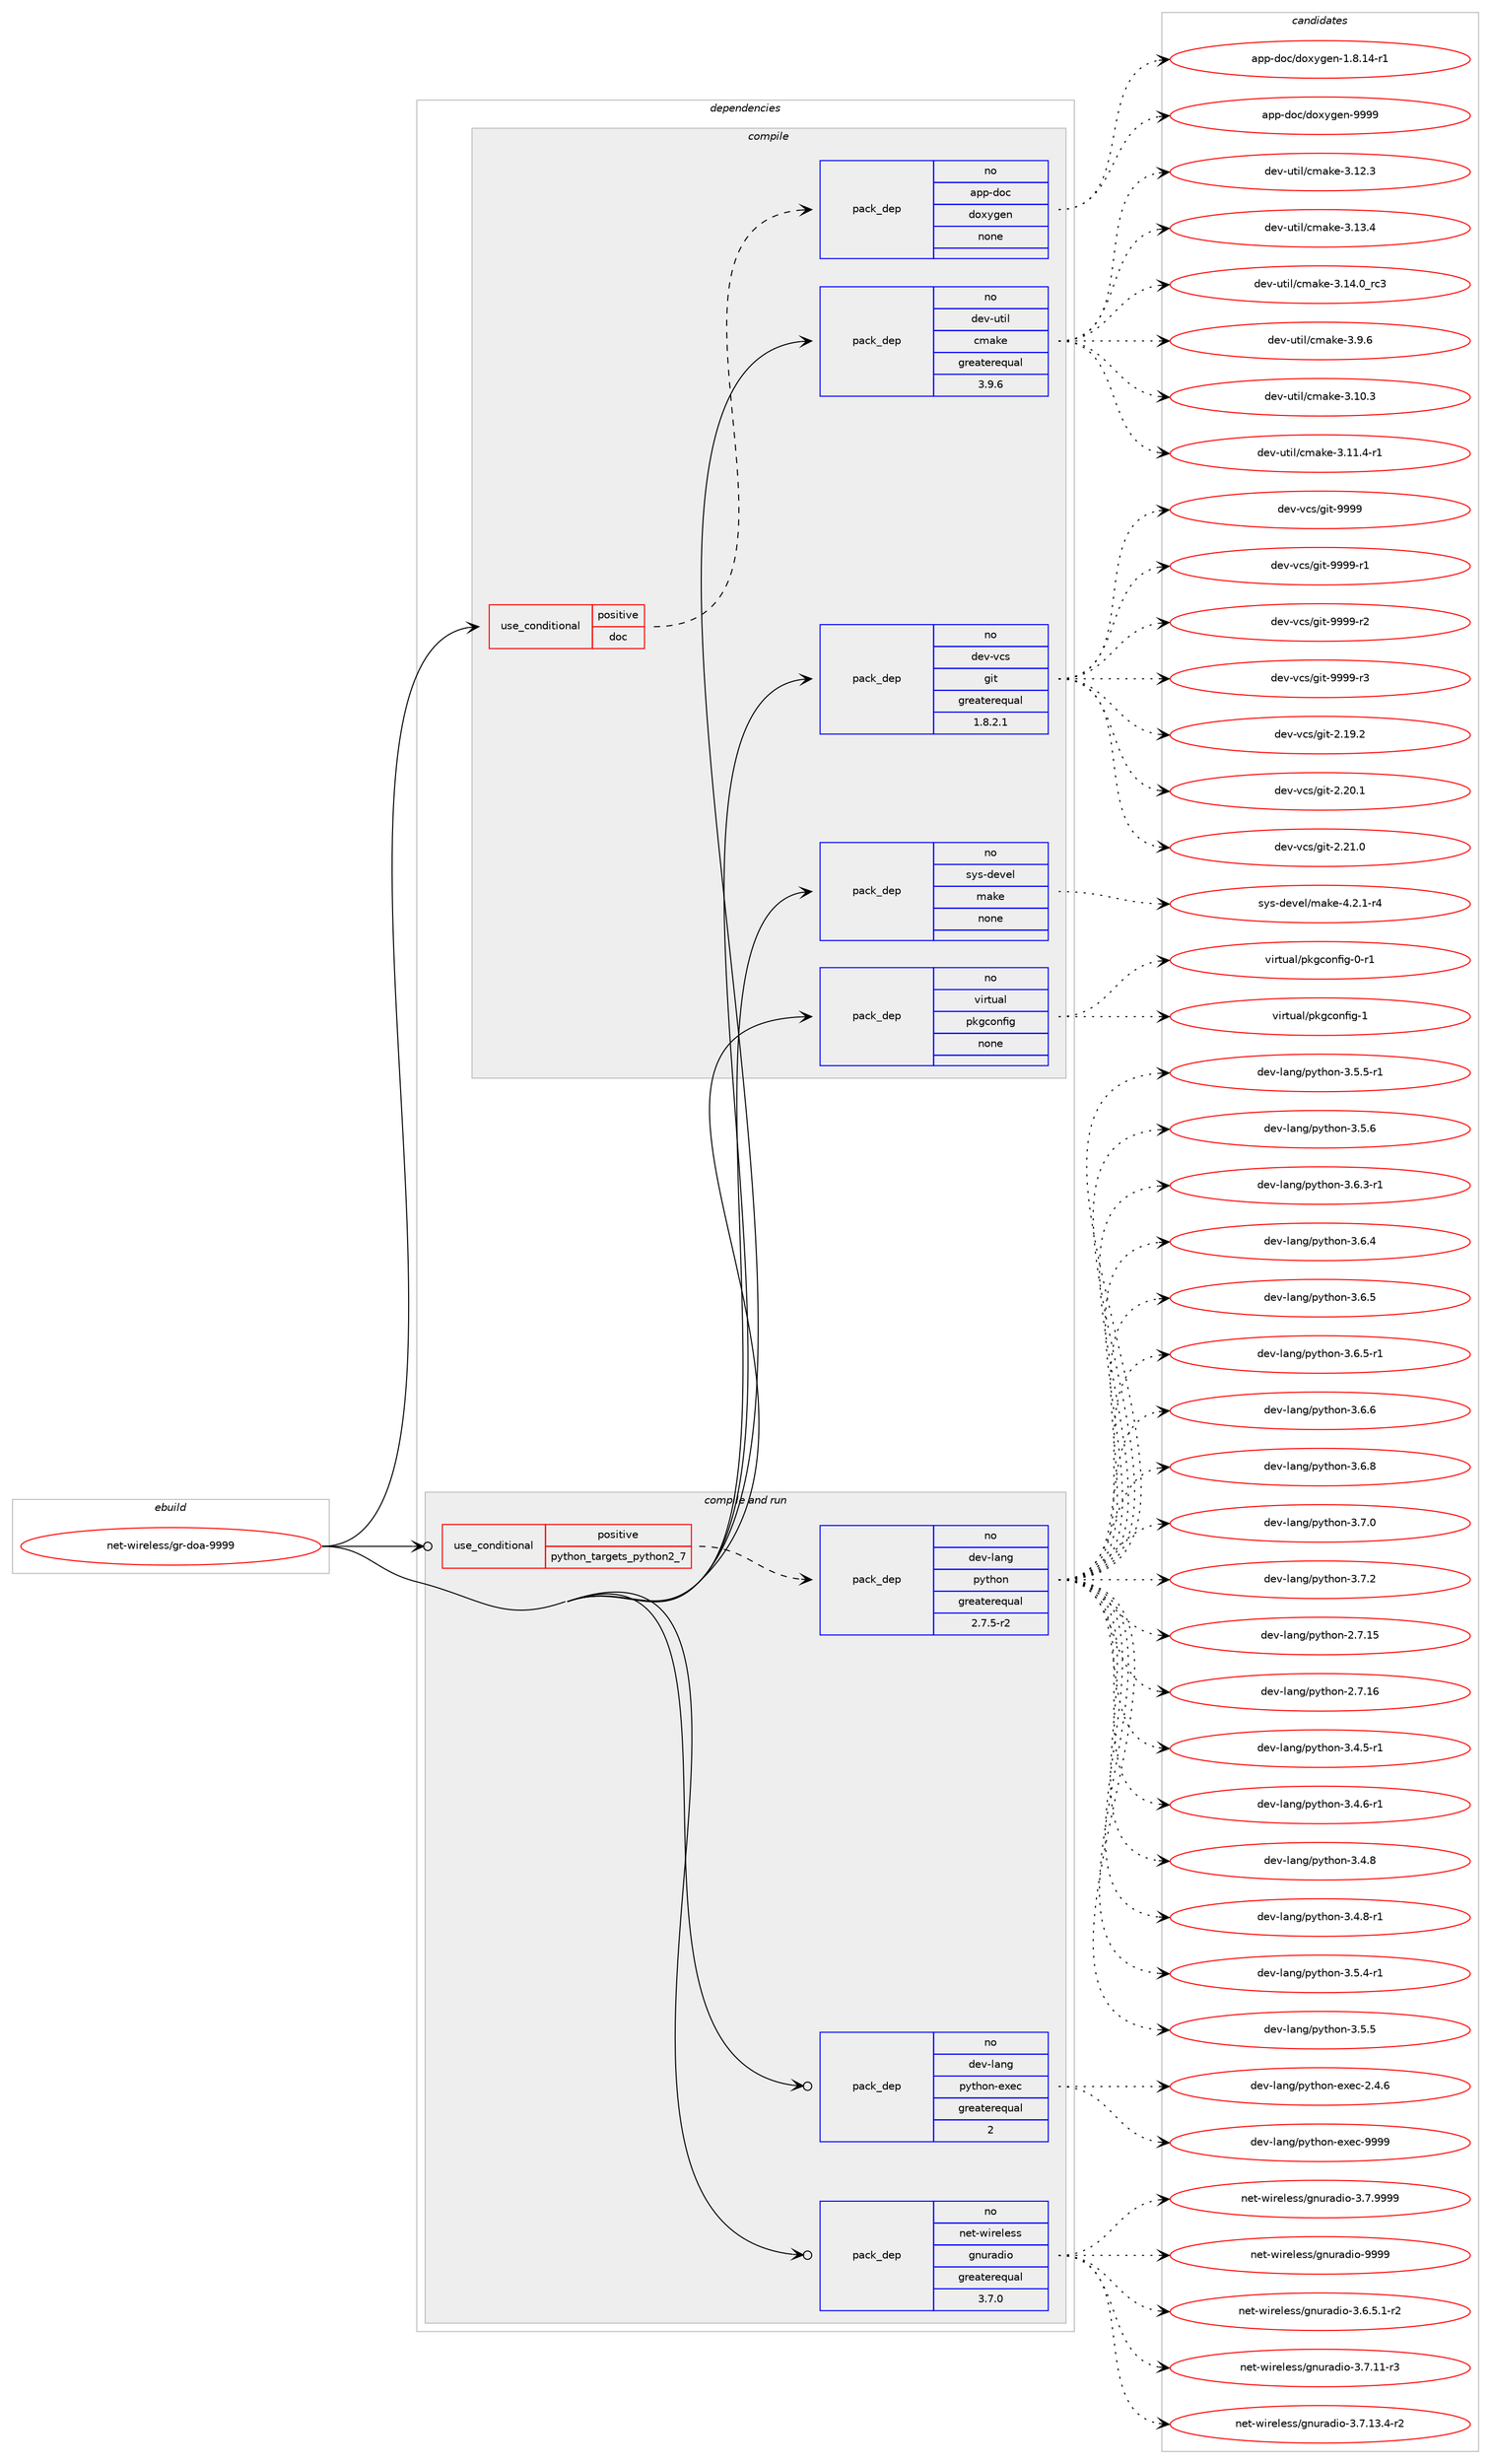 digraph prolog {

# *************
# Graph options
# *************

newrank=true;
concentrate=true;
compound=true;
graph [rankdir=LR,fontname=Helvetica,fontsize=10,ranksep=1.5];#, ranksep=2.5, nodesep=0.2];
edge  [arrowhead=vee];
node  [fontname=Helvetica,fontsize=10];

# **********
# The ebuild
# **********

subgraph cluster_leftcol {
color=gray;
rank=same;
label=<<i>ebuild</i>>;
id [label="net-wireless/gr-doa-9999", color=red, width=4, href="../net-wireless/gr-doa-9999.svg"];
}

# ****************
# The dependencies
# ****************

subgraph cluster_midcol {
color=gray;
label=<<i>dependencies</i>>;
subgraph cluster_compile {
fillcolor="#eeeeee";
style=filled;
label=<<i>compile</i>>;
subgraph cond451302 {
dependency1680387 [label=<<TABLE BORDER="0" CELLBORDER="1" CELLSPACING="0" CELLPADDING="4"><TR><TD ROWSPAN="3" CELLPADDING="10">use_conditional</TD></TR><TR><TD>positive</TD></TR><TR><TD>doc</TD></TR></TABLE>>, shape=none, color=red];
subgraph pack1201581 {
dependency1680388 [label=<<TABLE BORDER="0" CELLBORDER="1" CELLSPACING="0" CELLPADDING="4" WIDTH="220"><TR><TD ROWSPAN="6" CELLPADDING="30">pack_dep</TD></TR><TR><TD WIDTH="110">no</TD></TR><TR><TD>app-doc</TD></TR><TR><TD>doxygen</TD></TR><TR><TD>none</TD></TR><TR><TD></TD></TR></TABLE>>, shape=none, color=blue];
}
dependency1680387:e -> dependency1680388:w [weight=20,style="dashed",arrowhead="vee"];
}
id:e -> dependency1680387:w [weight=20,style="solid",arrowhead="vee"];
subgraph pack1201582 {
dependency1680389 [label=<<TABLE BORDER="0" CELLBORDER="1" CELLSPACING="0" CELLPADDING="4" WIDTH="220"><TR><TD ROWSPAN="6" CELLPADDING="30">pack_dep</TD></TR><TR><TD WIDTH="110">no</TD></TR><TR><TD>dev-util</TD></TR><TR><TD>cmake</TD></TR><TR><TD>greaterequal</TD></TR><TR><TD>3.9.6</TD></TR></TABLE>>, shape=none, color=blue];
}
id:e -> dependency1680389:w [weight=20,style="solid",arrowhead="vee"];
subgraph pack1201583 {
dependency1680390 [label=<<TABLE BORDER="0" CELLBORDER="1" CELLSPACING="0" CELLPADDING="4" WIDTH="220"><TR><TD ROWSPAN="6" CELLPADDING="30">pack_dep</TD></TR><TR><TD WIDTH="110">no</TD></TR><TR><TD>dev-vcs</TD></TR><TR><TD>git</TD></TR><TR><TD>greaterequal</TD></TR><TR><TD>1.8.2.1</TD></TR></TABLE>>, shape=none, color=blue];
}
id:e -> dependency1680390:w [weight=20,style="solid",arrowhead="vee"];
subgraph pack1201584 {
dependency1680391 [label=<<TABLE BORDER="0" CELLBORDER="1" CELLSPACING="0" CELLPADDING="4" WIDTH="220"><TR><TD ROWSPAN="6" CELLPADDING="30">pack_dep</TD></TR><TR><TD WIDTH="110">no</TD></TR><TR><TD>sys-devel</TD></TR><TR><TD>make</TD></TR><TR><TD>none</TD></TR><TR><TD></TD></TR></TABLE>>, shape=none, color=blue];
}
id:e -> dependency1680391:w [weight=20,style="solid",arrowhead="vee"];
subgraph pack1201585 {
dependency1680392 [label=<<TABLE BORDER="0" CELLBORDER="1" CELLSPACING="0" CELLPADDING="4" WIDTH="220"><TR><TD ROWSPAN="6" CELLPADDING="30">pack_dep</TD></TR><TR><TD WIDTH="110">no</TD></TR><TR><TD>virtual</TD></TR><TR><TD>pkgconfig</TD></TR><TR><TD>none</TD></TR><TR><TD></TD></TR></TABLE>>, shape=none, color=blue];
}
id:e -> dependency1680392:w [weight=20,style="solid",arrowhead="vee"];
}
subgraph cluster_compileandrun {
fillcolor="#eeeeee";
style=filled;
label=<<i>compile and run</i>>;
subgraph cond451303 {
dependency1680393 [label=<<TABLE BORDER="0" CELLBORDER="1" CELLSPACING="0" CELLPADDING="4"><TR><TD ROWSPAN="3" CELLPADDING="10">use_conditional</TD></TR><TR><TD>positive</TD></TR><TR><TD>python_targets_python2_7</TD></TR></TABLE>>, shape=none, color=red];
subgraph pack1201586 {
dependency1680394 [label=<<TABLE BORDER="0" CELLBORDER="1" CELLSPACING="0" CELLPADDING="4" WIDTH="220"><TR><TD ROWSPAN="6" CELLPADDING="30">pack_dep</TD></TR><TR><TD WIDTH="110">no</TD></TR><TR><TD>dev-lang</TD></TR><TR><TD>python</TD></TR><TR><TD>greaterequal</TD></TR><TR><TD>2.7.5-r2</TD></TR></TABLE>>, shape=none, color=blue];
}
dependency1680393:e -> dependency1680394:w [weight=20,style="dashed",arrowhead="vee"];
}
id:e -> dependency1680393:w [weight=20,style="solid",arrowhead="odotvee"];
subgraph pack1201587 {
dependency1680395 [label=<<TABLE BORDER="0" CELLBORDER="1" CELLSPACING="0" CELLPADDING="4" WIDTH="220"><TR><TD ROWSPAN="6" CELLPADDING="30">pack_dep</TD></TR><TR><TD WIDTH="110">no</TD></TR><TR><TD>dev-lang</TD></TR><TR><TD>python-exec</TD></TR><TR><TD>greaterequal</TD></TR><TR><TD>2</TD></TR></TABLE>>, shape=none, color=blue];
}
id:e -> dependency1680395:w [weight=20,style="solid",arrowhead="odotvee"];
subgraph pack1201588 {
dependency1680396 [label=<<TABLE BORDER="0" CELLBORDER="1" CELLSPACING="0" CELLPADDING="4" WIDTH="220"><TR><TD ROWSPAN="6" CELLPADDING="30">pack_dep</TD></TR><TR><TD WIDTH="110">no</TD></TR><TR><TD>net-wireless</TD></TR><TR><TD>gnuradio</TD></TR><TR><TD>greaterequal</TD></TR><TR><TD>3.7.0</TD></TR></TABLE>>, shape=none, color=blue];
}
id:e -> dependency1680396:w [weight=20,style="solid",arrowhead="odotvee"];
}
subgraph cluster_run {
fillcolor="#eeeeee";
style=filled;
label=<<i>run</i>>;
}
}

# **************
# The candidates
# **************

subgraph cluster_choices {
rank=same;
color=gray;
label=<<i>candidates</i>>;

subgraph choice1201581 {
color=black;
nodesep=1;
choice97112112451001119947100111120121103101110454946564649524511449 [label="app-doc/doxygen-1.8.14-r1", color=red, width=4,href="../app-doc/doxygen-1.8.14-r1.svg"];
choice971121124510011199471001111201211031011104557575757 [label="app-doc/doxygen-9999", color=red, width=4,href="../app-doc/doxygen-9999.svg"];
dependency1680388:e -> choice97112112451001119947100111120121103101110454946564649524511449:w [style=dotted,weight="100"];
dependency1680388:e -> choice971121124510011199471001111201211031011104557575757:w [style=dotted,weight="100"];
}
subgraph choice1201582 {
color=black;
nodesep=1;
choice1001011184511711610510847991099710710145514649484651 [label="dev-util/cmake-3.10.3", color=red, width=4,href="../dev-util/cmake-3.10.3.svg"];
choice10010111845117116105108479910997107101455146494946524511449 [label="dev-util/cmake-3.11.4-r1", color=red, width=4,href="../dev-util/cmake-3.11.4-r1.svg"];
choice1001011184511711610510847991099710710145514649504651 [label="dev-util/cmake-3.12.3", color=red, width=4,href="../dev-util/cmake-3.12.3.svg"];
choice1001011184511711610510847991099710710145514649514652 [label="dev-util/cmake-3.13.4", color=red, width=4,href="../dev-util/cmake-3.13.4.svg"];
choice1001011184511711610510847991099710710145514649524648951149951 [label="dev-util/cmake-3.14.0_rc3", color=red, width=4,href="../dev-util/cmake-3.14.0_rc3.svg"];
choice10010111845117116105108479910997107101455146574654 [label="dev-util/cmake-3.9.6", color=red, width=4,href="../dev-util/cmake-3.9.6.svg"];
dependency1680389:e -> choice1001011184511711610510847991099710710145514649484651:w [style=dotted,weight="100"];
dependency1680389:e -> choice10010111845117116105108479910997107101455146494946524511449:w [style=dotted,weight="100"];
dependency1680389:e -> choice1001011184511711610510847991099710710145514649504651:w [style=dotted,weight="100"];
dependency1680389:e -> choice1001011184511711610510847991099710710145514649514652:w [style=dotted,weight="100"];
dependency1680389:e -> choice1001011184511711610510847991099710710145514649524648951149951:w [style=dotted,weight="100"];
dependency1680389:e -> choice10010111845117116105108479910997107101455146574654:w [style=dotted,weight="100"];
}
subgraph choice1201583 {
color=black;
nodesep=1;
choice10010111845118991154710310511645504649574650 [label="dev-vcs/git-2.19.2", color=red, width=4,href="../dev-vcs/git-2.19.2.svg"];
choice10010111845118991154710310511645504650484649 [label="dev-vcs/git-2.20.1", color=red, width=4,href="../dev-vcs/git-2.20.1.svg"];
choice10010111845118991154710310511645504650494648 [label="dev-vcs/git-2.21.0", color=red, width=4,href="../dev-vcs/git-2.21.0.svg"];
choice1001011184511899115471031051164557575757 [label="dev-vcs/git-9999", color=red, width=4,href="../dev-vcs/git-9999.svg"];
choice10010111845118991154710310511645575757574511449 [label="dev-vcs/git-9999-r1", color=red, width=4,href="../dev-vcs/git-9999-r1.svg"];
choice10010111845118991154710310511645575757574511450 [label="dev-vcs/git-9999-r2", color=red, width=4,href="../dev-vcs/git-9999-r2.svg"];
choice10010111845118991154710310511645575757574511451 [label="dev-vcs/git-9999-r3", color=red, width=4,href="../dev-vcs/git-9999-r3.svg"];
dependency1680390:e -> choice10010111845118991154710310511645504649574650:w [style=dotted,weight="100"];
dependency1680390:e -> choice10010111845118991154710310511645504650484649:w [style=dotted,weight="100"];
dependency1680390:e -> choice10010111845118991154710310511645504650494648:w [style=dotted,weight="100"];
dependency1680390:e -> choice1001011184511899115471031051164557575757:w [style=dotted,weight="100"];
dependency1680390:e -> choice10010111845118991154710310511645575757574511449:w [style=dotted,weight="100"];
dependency1680390:e -> choice10010111845118991154710310511645575757574511450:w [style=dotted,weight="100"];
dependency1680390:e -> choice10010111845118991154710310511645575757574511451:w [style=dotted,weight="100"];
}
subgraph choice1201584 {
color=black;
nodesep=1;
choice1151211154510010111810110847109971071014552465046494511452 [label="sys-devel/make-4.2.1-r4", color=red, width=4,href="../sys-devel/make-4.2.1-r4.svg"];
dependency1680391:e -> choice1151211154510010111810110847109971071014552465046494511452:w [style=dotted,weight="100"];
}
subgraph choice1201585 {
color=black;
nodesep=1;
choice11810511411611797108471121071039911111010210510345484511449 [label="virtual/pkgconfig-0-r1", color=red, width=4,href="../virtual/pkgconfig-0-r1.svg"];
choice1181051141161179710847112107103991111101021051034549 [label="virtual/pkgconfig-1", color=red, width=4,href="../virtual/pkgconfig-1.svg"];
dependency1680392:e -> choice11810511411611797108471121071039911111010210510345484511449:w [style=dotted,weight="100"];
dependency1680392:e -> choice1181051141161179710847112107103991111101021051034549:w [style=dotted,weight="100"];
}
subgraph choice1201586 {
color=black;
nodesep=1;
choice10010111845108971101034711212111610411111045504655464953 [label="dev-lang/python-2.7.15", color=red, width=4,href="../dev-lang/python-2.7.15.svg"];
choice10010111845108971101034711212111610411111045504655464954 [label="dev-lang/python-2.7.16", color=red, width=4,href="../dev-lang/python-2.7.16.svg"];
choice1001011184510897110103471121211161041111104551465246534511449 [label="dev-lang/python-3.4.5-r1", color=red, width=4,href="../dev-lang/python-3.4.5-r1.svg"];
choice1001011184510897110103471121211161041111104551465246544511449 [label="dev-lang/python-3.4.6-r1", color=red, width=4,href="../dev-lang/python-3.4.6-r1.svg"];
choice100101118451089711010347112121116104111110455146524656 [label="dev-lang/python-3.4.8", color=red, width=4,href="../dev-lang/python-3.4.8.svg"];
choice1001011184510897110103471121211161041111104551465246564511449 [label="dev-lang/python-3.4.8-r1", color=red, width=4,href="../dev-lang/python-3.4.8-r1.svg"];
choice1001011184510897110103471121211161041111104551465346524511449 [label="dev-lang/python-3.5.4-r1", color=red, width=4,href="../dev-lang/python-3.5.4-r1.svg"];
choice100101118451089711010347112121116104111110455146534653 [label="dev-lang/python-3.5.5", color=red, width=4,href="../dev-lang/python-3.5.5.svg"];
choice1001011184510897110103471121211161041111104551465346534511449 [label="dev-lang/python-3.5.5-r1", color=red, width=4,href="../dev-lang/python-3.5.5-r1.svg"];
choice100101118451089711010347112121116104111110455146534654 [label="dev-lang/python-3.5.6", color=red, width=4,href="../dev-lang/python-3.5.6.svg"];
choice1001011184510897110103471121211161041111104551465446514511449 [label="dev-lang/python-3.6.3-r1", color=red, width=4,href="../dev-lang/python-3.6.3-r1.svg"];
choice100101118451089711010347112121116104111110455146544652 [label="dev-lang/python-3.6.4", color=red, width=4,href="../dev-lang/python-3.6.4.svg"];
choice100101118451089711010347112121116104111110455146544653 [label="dev-lang/python-3.6.5", color=red, width=4,href="../dev-lang/python-3.6.5.svg"];
choice1001011184510897110103471121211161041111104551465446534511449 [label="dev-lang/python-3.6.5-r1", color=red, width=4,href="../dev-lang/python-3.6.5-r1.svg"];
choice100101118451089711010347112121116104111110455146544654 [label="dev-lang/python-3.6.6", color=red, width=4,href="../dev-lang/python-3.6.6.svg"];
choice100101118451089711010347112121116104111110455146544656 [label="dev-lang/python-3.6.8", color=red, width=4,href="../dev-lang/python-3.6.8.svg"];
choice100101118451089711010347112121116104111110455146554648 [label="dev-lang/python-3.7.0", color=red, width=4,href="../dev-lang/python-3.7.0.svg"];
choice100101118451089711010347112121116104111110455146554650 [label="dev-lang/python-3.7.2", color=red, width=4,href="../dev-lang/python-3.7.2.svg"];
dependency1680394:e -> choice10010111845108971101034711212111610411111045504655464953:w [style=dotted,weight="100"];
dependency1680394:e -> choice10010111845108971101034711212111610411111045504655464954:w [style=dotted,weight="100"];
dependency1680394:e -> choice1001011184510897110103471121211161041111104551465246534511449:w [style=dotted,weight="100"];
dependency1680394:e -> choice1001011184510897110103471121211161041111104551465246544511449:w [style=dotted,weight="100"];
dependency1680394:e -> choice100101118451089711010347112121116104111110455146524656:w [style=dotted,weight="100"];
dependency1680394:e -> choice1001011184510897110103471121211161041111104551465246564511449:w [style=dotted,weight="100"];
dependency1680394:e -> choice1001011184510897110103471121211161041111104551465346524511449:w [style=dotted,weight="100"];
dependency1680394:e -> choice100101118451089711010347112121116104111110455146534653:w [style=dotted,weight="100"];
dependency1680394:e -> choice1001011184510897110103471121211161041111104551465346534511449:w [style=dotted,weight="100"];
dependency1680394:e -> choice100101118451089711010347112121116104111110455146534654:w [style=dotted,weight="100"];
dependency1680394:e -> choice1001011184510897110103471121211161041111104551465446514511449:w [style=dotted,weight="100"];
dependency1680394:e -> choice100101118451089711010347112121116104111110455146544652:w [style=dotted,weight="100"];
dependency1680394:e -> choice100101118451089711010347112121116104111110455146544653:w [style=dotted,weight="100"];
dependency1680394:e -> choice1001011184510897110103471121211161041111104551465446534511449:w [style=dotted,weight="100"];
dependency1680394:e -> choice100101118451089711010347112121116104111110455146544654:w [style=dotted,weight="100"];
dependency1680394:e -> choice100101118451089711010347112121116104111110455146544656:w [style=dotted,weight="100"];
dependency1680394:e -> choice100101118451089711010347112121116104111110455146554648:w [style=dotted,weight="100"];
dependency1680394:e -> choice100101118451089711010347112121116104111110455146554650:w [style=dotted,weight="100"];
}
subgraph choice1201587 {
color=black;
nodesep=1;
choice1001011184510897110103471121211161041111104510112010199455046524654 [label="dev-lang/python-exec-2.4.6", color=red, width=4,href="../dev-lang/python-exec-2.4.6.svg"];
choice10010111845108971101034711212111610411111045101120101994557575757 [label="dev-lang/python-exec-9999", color=red, width=4,href="../dev-lang/python-exec-9999.svg"];
dependency1680395:e -> choice1001011184510897110103471121211161041111104510112010199455046524654:w [style=dotted,weight="100"];
dependency1680395:e -> choice10010111845108971101034711212111610411111045101120101994557575757:w [style=dotted,weight="100"];
}
subgraph choice1201588 {
color=black;
nodesep=1;
choice11010111645119105114101108101115115471031101171149710010511145514654465346494511450 [label="net-wireless/gnuradio-3.6.5.1-r2", color=red, width=4,href="../net-wireless/gnuradio-3.6.5.1-r2.svg"];
choice110101116451191051141011081011151154710311011711497100105111455146554649494511451 [label="net-wireless/gnuradio-3.7.11-r3", color=red, width=4,href="../net-wireless/gnuradio-3.7.11-r3.svg"];
choice1101011164511910511410110810111511547103110117114971001051114551465546495146524511450 [label="net-wireless/gnuradio-3.7.13.4-r2", color=red, width=4,href="../net-wireless/gnuradio-3.7.13.4-r2.svg"];
choice110101116451191051141011081011151154710311011711497100105111455146554657575757 [label="net-wireless/gnuradio-3.7.9999", color=red, width=4,href="../net-wireless/gnuradio-3.7.9999.svg"];
choice1101011164511910511410110810111511547103110117114971001051114557575757 [label="net-wireless/gnuradio-9999", color=red, width=4,href="../net-wireless/gnuradio-9999.svg"];
dependency1680396:e -> choice11010111645119105114101108101115115471031101171149710010511145514654465346494511450:w [style=dotted,weight="100"];
dependency1680396:e -> choice110101116451191051141011081011151154710311011711497100105111455146554649494511451:w [style=dotted,weight="100"];
dependency1680396:e -> choice1101011164511910511410110810111511547103110117114971001051114551465546495146524511450:w [style=dotted,weight="100"];
dependency1680396:e -> choice110101116451191051141011081011151154710311011711497100105111455146554657575757:w [style=dotted,weight="100"];
dependency1680396:e -> choice1101011164511910511410110810111511547103110117114971001051114557575757:w [style=dotted,weight="100"];
}
}

}
